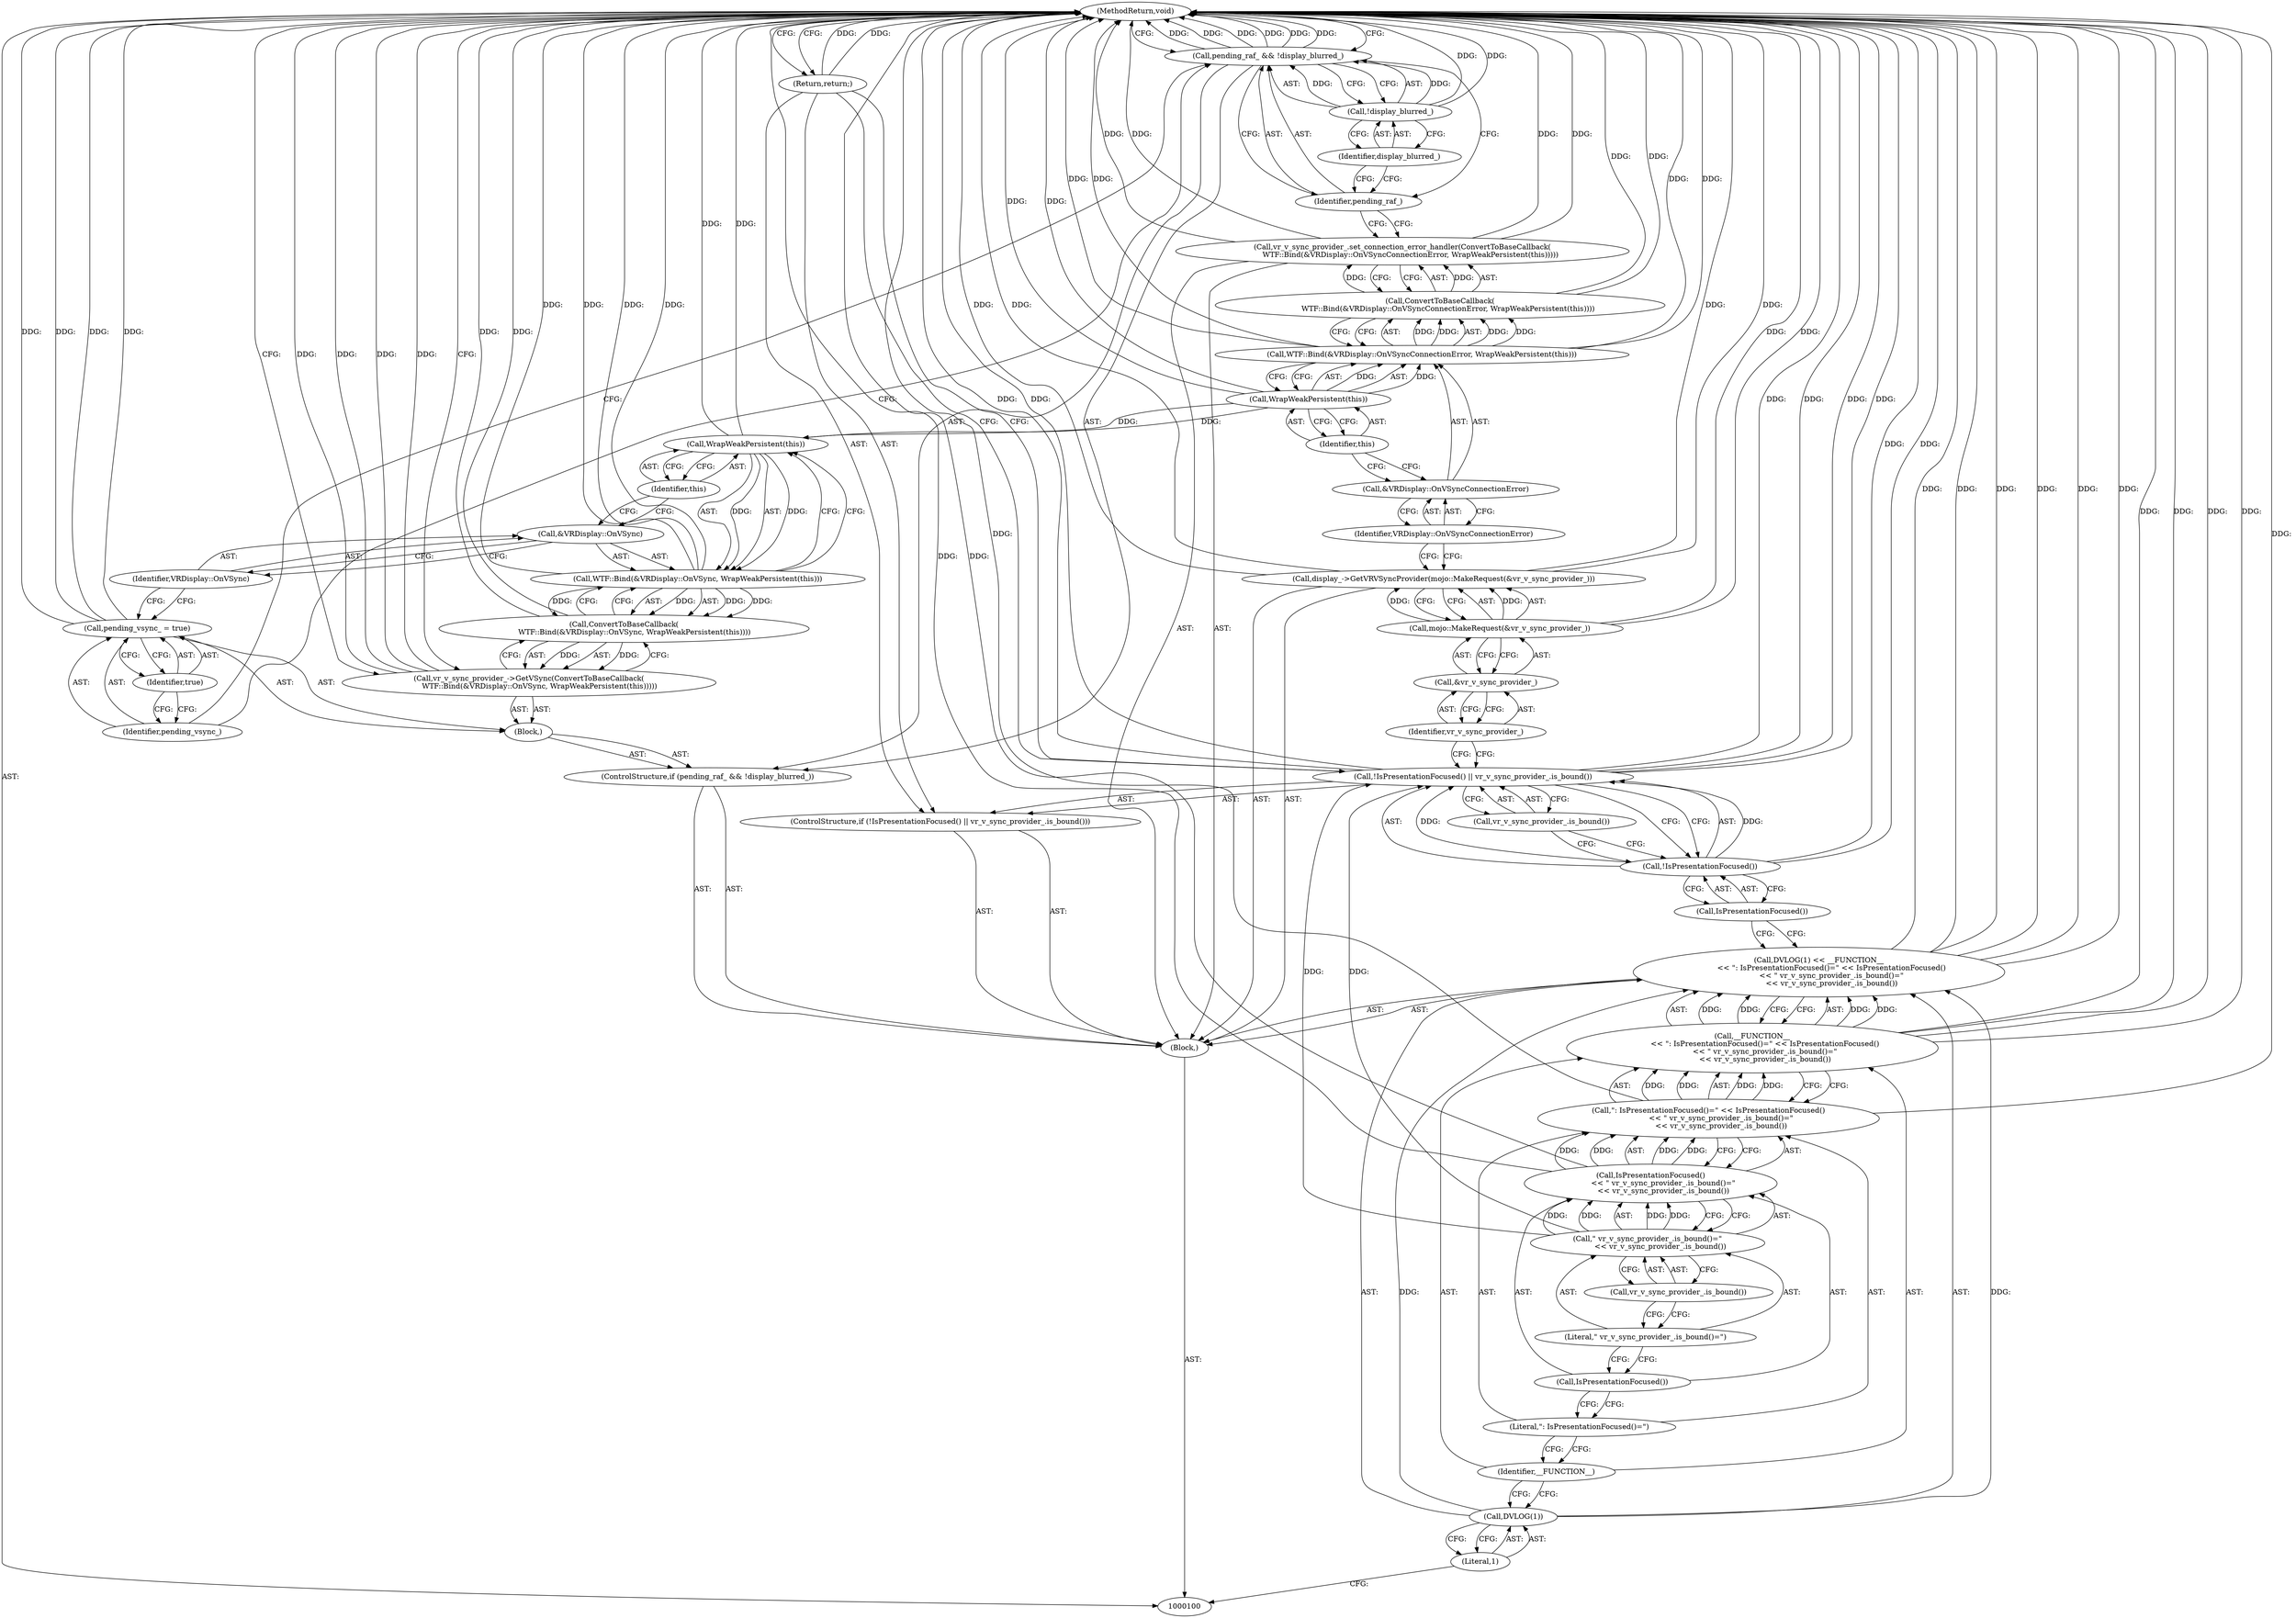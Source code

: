 digraph "1_Chrome_262e77a72493e36e8006aeeba1c7497a42ee5ad9_0" {
"1000147" [label="(MethodReturn,void)"];
"1000101" [label="(Block,)"];
"1000127" [label="(Call,&VRDisplay::OnVSyncConnectionError)"];
"1000128" [label="(Identifier,VRDisplay::OnVSyncConnectionError)"];
"1000129" [label="(Call,WrapWeakPersistent(this))"];
"1000126" [label="(Call,WTF::Bind(&VRDisplay::OnVSyncConnectionError, WrapWeakPersistent(this)))"];
"1000130" [label="(Identifier,this)"];
"1000131" [label="(ControlStructure,if (pending_raf_ && !display_blurred_))"];
"1000134" [label="(Call,!display_blurred_)"];
"1000135" [label="(Identifier,display_blurred_)"];
"1000136" [label="(Block,)"];
"1000132" [label="(Call,pending_raf_ && !display_blurred_)"];
"1000133" [label="(Identifier,pending_raf_)"];
"1000139" [label="(Identifier,true)"];
"1000137" [label="(Call,pending_vsync_ = true)"];
"1000138" [label="(Identifier,pending_vsync_)"];
"1000141" [label="(Call,ConvertToBaseCallback(\n         WTF::Bind(&VRDisplay::OnVSync, WrapWeakPersistent(this))))"];
"1000140" [label="(Call,vr_v_sync_provider_->GetVSync(ConvertToBaseCallback(\n         WTF::Bind(&VRDisplay::OnVSync, WrapWeakPersistent(this)))))"];
"1000143" [label="(Call,&VRDisplay::OnVSync)"];
"1000144" [label="(Identifier,VRDisplay::OnVSync)"];
"1000145" [label="(Call,WrapWeakPersistent(this))"];
"1000146" [label="(Identifier,this)"];
"1000142" [label="(Call,WTF::Bind(&VRDisplay::OnVSync, WrapWeakPersistent(this)))"];
"1000105" [label="(Call,__FUNCTION__\n           << \": IsPresentationFocused()=\" << IsPresentationFocused()\n           << \" vr_v_sync_provider_.is_bound()=\"\n           << vr_v_sync_provider_.is_bound())"];
"1000106" [label="(Identifier,__FUNCTION__)"];
"1000102" [label="(Call,DVLOG(1) << __FUNCTION__\n           << \": IsPresentationFocused()=\" << IsPresentationFocused()\n           << \" vr_v_sync_provider_.is_bound()=\"\n           << vr_v_sync_provider_.is_bound())"];
"1000103" [label="(Call,DVLOG(1))"];
"1000104" [label="(Literal,1)"];
"1000107" [label="(Call,\": IsPresentationFocused()=\" << IsPresentationFocused()\n           << \" vr_v_sync_provider_.is_bound()=\"\n           << vr_v_sync_provider_.is_bound())"];
"1000108" [label="(Literal,\": IsPresentationFocused()=\")"];
"1000109" [label="(Call,IsPresentationFocused()\n           << \" vr_v_sync_provider_.is_bound()=\"\n           << vr_v_sync_provider_.is_bound())"];
"1000110" [label="(Call,IsPresentationFocused())"];
"1000111" [label="(Call,\" vr_v_sync_provider_.is_bound()=\"\n           << vr_v_sync_provider_.is_bound())"];
"1000112" [label="(Literal,\" vr_v_sync_provider_.is_bound()=\")"];
"1000113" [label="(Call,vr_v_sync_provider_.is_bound())"];
"1000114" [label="(ControlStructure,if (!IsPresentationFocused() || vr_v_sync_provider_.is_bound()))"];
"1000118" [label="(Call,vr_v_sync_provider_.is_bound())"];
"1000115" [label="(Call,!IsPresentationFocused() || vr_v_sync_provider_.is_bound())"];
"1000116" [label="(Call,!IsPresentationFocused())"];
"1000117" [label="(Call,IsPresentationFocused())"];
"1000119" [label="(Return,return;)"];
"1000120" [label="(Call,display_->GetVRVSyncProvider(mojo::MakeRequest(&vr_v_sync_provider_)))"];
"1000121" [label="(Call,mojo::MakeRequest(&vr_v_sync_provider_))"];
"1000122" [label="(Call,&vr_v_sync_provider_)"];
"1000123" [label="(Identifier,vr_v_sync_provider_)"];
"1000124" [label="(Call,vr_v_sync_provider_.set_connection_error_handler(ConvertToBaseCallback(\n       WTF::Bind(&VRDisplay::OnVSyncConnectionError, WrapWeakPersistent(this)))))"];
"1000125" [label="(Call,ConvertToBaseCallback(\n       WTF::Bind(&VRDisplay::OnVSyncConnectionError, WrapWeakPersistent(this))))"];
"1000147" -> "1000100"  [label="AST: "];
"1000147" -> "1000119"  [label="CFG: "];
"1000147" -> "1000140"  [label="CFG: "];
"1000147" -> "1000132"  [label="CFG: "];
"1000116" -> "1000147"  [label="DDG: "];
"1000141" -> "1000147"  [label="DDG: "];
"1000124" -> "1000147"  [label="DDG: "];
"1000124" -> "1000147"  [label="DDG: "];
"1000105" -> "1000147"  [label="DDG: "];
"1000105" -> "1000147"  [label="DDG: "];
"1000102" -> "1000147"  [label="DDG: "];
"1000102" -> "1000147"  [label="DDG: "];
"1000102" -> "1000147"  [label="DDG: "];
"1000140" -> "1000147"  [label="DDG: "];
"1000140" -> "1000147"  [label="DDG: "];
"1000126" -> "1000147"  [label="DDG: "];
"1000126" -> "1000147"  [label="DDG: "];
"1000115" -> "1000147"  [label="DDG: "];
"1000115" -> "1000147"  [label="DDG: "];
"1000115" -> "1000147"  [label="DDG: "];
"1000137" -> "1000147"  [label="DDG: "];
"1000137" -> "1000147"  [label="DDG: "];
"1000145" -> "1000147"  [label="DDG: "];
"1000129" -> "1000147"  [label="DDG: "];
"1000125" -> "1000147"  [label="DDG: "];
"1000132" -> "1000147"  [label="DDG: "];
"1000132" -> "1000147"  [label="DDG: "];
"1000132" -> "1000147"  [label="DDG: "];
"1000120" -> "1000147"  [label="DDG: "];
"1000120" -> "1000147"  [label="DDG: "];
"1000134" -> "1000147"  [label="DDG: "];
"1000142" -> "1000147"  [label="DDG: "];
"1000142" -> "1000147"  [label="DDG: "];
"1000121" -> "1000147"  [label="DDG: "];
"1000109" -> "1000147"  [label="DDG: "];
"1000107" -> "1000147"  [label="DDG: "];
"1000119" -> "1000147"  [label="DDG: "];
"1000101" -> "1000100"  [label="AST: "];
"1000102" -> "1000101"  [label="AST: "];
"1000114" -> "1000101"  [label="AST: "];
"1000120" -> "1000101"  [label="AST: "];
"1000124" -> "1000101"  [label="AST: "];
"1000131" -> "1000101"  [label="AST: "];
"1000127" -> "1000126"  [label="AST: "];
"1000127" -> "1000128"  [label="CFG: "];
"1000128" -> "1000127"  [label="AST: "];
"1000130" -> "1000127"  [label="CFG: "];
"1000128" -> "1000127"  [label="AST: "];
"1000128" -> "1000120"  [label="CFG: "];
"1000127" -> "1000128"  [label="CFG: "];
"1000129" -> "1000126"  [label="AST: "];
"1000129" -> "1000130"  [label="CFG: "];
"1000130" -> "1000129"  [label="AST: "];
"1000126" -> "1000129"  [label="CFG: "];
"1000129" -> "1000147"  [label="DDG: "];
"1000129" -> "1000126"  [label="DDG: "];
"1000129" -> "1000145"  [label="DDG: "];
"1000126" -> "1000125"  [label="AST: "];
"1000126" -> "1000129"  [label="CFG: "];
"1000127" -> "1000126"  [label="AST: "];
"1000129" -> "1000126"  [label="AST: "];
"1000125" -> "1000126"  [label="CFG: "];
"1000126" -> "1000147"  [label="DDG: "];
"1000126" -> "1000147"  [label="DDG: "];
"1000126" -> "1000125"  [label="DDG: "];
"1000126" -> "1000125"  [label="DDG: "];
"1000129" -> "1000126"  [label="DDG: "];
"1000130" -> "1000129"  [label="AST: "];
"1000130" -> "1000127"  [label="CFG: "];
"1000129" -> "1000130"  [label="CFG: "];
"1000131" -> "1000101"  [label="AST: "];
"1000132" -> "1000131"  [label="AST: "];
"1000136" -> "1000131"  [label="AST: "];
"1000134" -> "1000132"  [label="AST: "];
"1000134" -> "1000135"  [label="CFG: "];
"1000135" -> "1000134"  [label="AST: "];
"1000132" -> "1000134"  [label="CFG: "];
"1000134" -> "1000147"  [label="DDG: "];
"1000134" -> "1000132"  [label="DDG: "];
"1000135" -> "1000134"  [label="AST: "];
"1000135" -> "1000133"  [label="CFG: "];
"1000134" -> "1000135"  [label="CFG: "];
"1000136" -> "1000131"  [label="AST: "];
"1000137" -> "1000136"  [label="AST: "];
"1000140" -> "1000136"  [label="AST: "];
"1000132" -> "1000131"  [label="AST: "];
"1000132" -> "1000133"  [label="CFG: "];
"1000132" -> "1000134"  [label="CFG: "];
"1000133" -> "1000132"  [label="AST: "];
"1000134" -> "1000132"  [label="AST: "];
"1000138" -> "1000132"  [label="CFG: "];
"1000147" -> "1000132"  [label="CFG: "];
"1000132" -> "1000147"  [label="DDG: "];
"1000132" -> "1000147"  [label="DDG: "];
"1000132" -> "1000147"  [label="DDG: "];
"1000134" -> "1000132"  [label="DDG: "];
"1000133" -> "1000132"  [label="AST: "];
"1000133" -> "1000124"  [label="CFG: "];
"1000135" -> "1000133"  [label="CFG: "];
"1000132" -> "1000133"  [label="CFG: "];
"1000139" -> "1000137"  [label="AST: "];
"1000139" -> "1000138"  [label="CFG: "];
"1000137" -> "1000139"  [label="CFG: "];
"1000137" -> "1000136"  [label="AST: "];
"1000137" -> "1000139"  [label="CFG: "];
"1000138" -> "1000137"  [label="AST: "];
"1000139" -> "1000137"  [label="AST: "];
"1000144" -> "1000137"  [label="CFG: "];
"1000137" -> "1000147"  [label="DDG: "];
"1000137" -> "1000147"  [label="DDG: "];
"1000138" -> "1000137"  [label="AST: "];
"1000138" -> "1000132"  [label="CFG: "];
"1000139" -> "1000138"  [label="CFG: "];
"1000141" -> "1000140"  [label="AST: "];
"1000141" -> "1000142"  [label="CFG: "];
"1000142" -> "1000141"  [label="AST: "];
"1000140" -> "1000141"  [label="CFG: "];
"1000141" -> "1000147"  [label="DDG: "];
"1000141" -> "1000140"  [label="DDG: "];
"1000142" -> "1000141"  [label="DDG: "];
"1000142" -> "1000141"  [label="DDG: "];
"1000140" -> "1000136"  [label="AST: "];
"1000140" -> "1000141"  [label="CFG: "];
"1000141" -> "1000140"  [label="AST: "];
"1000147" -> "1000140"  [label="CFG: "];
"1000140" -> "1000147"  [label="DDG: "];
"1000140" -> "1000147"  [label="DDG: "];
"1000141" -> "1000140"  [label="DDG: "];
"1000143" -> "1000142"  [label="AST: "];
"1000143" -> "1000144"  [label="CFG: "];
"1000144" -> "1000143"  [label="AST: "];
"1000146" -> "1000143"  [label="CFG: "];
"1000144" -> "1000143"  [label="AST: "];
"1000144" -> "1000137"  [label="CFG: "];
"1000143" -> "1000144"  [label="CFG: "];
"1000145" -> "1000142"  [label="AST: "];
"1000145" -> "1000146"  [label="CFG: "];
"1000146" -> "1000145"  [label="AST: "];
"1000142" -> "1000145"  [label="CFG: "];
"1000145" -> "1000147"  [label="DDG: "];
"1000145" -> "1000142"  [label="DDG: "];
"1000129" -> "1000145"  [label="DDG: "];
"1000146" -> "1000145"  [label="AST: "];
"1000146" -> "1000143"  [label="CFG: "];
"1000145" -> "1000146"  [label="CFG: "];
"1000142" -> "1000141"  [label="AST: "];
"1000142" -> "1000145"  [label="CFG: "];
"1000143" -> "1000142"  [label="AST: "];
"1000145" -> "1000142"  [label="AST: "];
"1000141" -> "1000142"  [label="CFG: "];
"1000142" -> "1000147"  [label="DDG: "];
"1000142" -> "1000147"  [label="DDG: "];
"1000142" -> "1000141"  [label="DDG: "];
"1000142" -> "1000141"  [label="DDG: "];
"1000145" -> "1000142"  [label="DDG: "];
"1000105" -> "1000102"  [label="AST: "];
"1000105" -> "1000107"  [label="CFG: "];
"1000106" -> "1000105"  [label="AST: "];
"1000107" -> "1000105"  [label="AST: "];
"1000102" -> "1000105"  [label="CFG: "];
"1000105" -> "1000147"  [label="DDG: "];
"1000105" -> "1000147"  [label="DDG: "];
"1000105" -> "1000102"  [label="DDG: "];
"1000105" -> "1000102"  [label="DDG: "];
"1000107" -> "1000105"  [label="DDG: "];
"1000107" -> "1000105"  [label="DDG: "];
"1000106" -> "1000105"  [label="AST: "];
"1000106" -> "1000103"  [label="CFG: "];
"1000108" -> "1000106"  [label="CFG: "];
"1000102" -> "1000101"  [label="AST: "];
"1000102" -> "1000105"  [label="CFG: "];
"1000103" -> "1000102"  [label="AST: "];
"1000105" -> "1000102"  [label="AST: "];
"1000117" -> "1000102"  [label="CFG: "];
"1000102" -> "1000147"  [label="DDG: "];
"1000102" -> "1000147"  [label="DDG: "];
"1000102" -> "1000147"  [label="DDG: "];
"1000103" -> "1000102"  [label="DDG: "];
"1000105" -> "1000102"  [label="DDG: "];
"1000105" -> "1000102"  [label="DDG: "];
"1000103" -> "1000102"  [label="AST: "];
"1000103" -> "1000104"  [label="CFG: "];
"1000104" -> "1000103"  [label="AST: "];
"1000106" -> "1000103"  [label="CFG: "];
"1000103" -> "1000102"  [label="DDG: "];
"1000104" -> "1000103"  [label="AST: "];
"1000104" -> "1000100"  [label="CFG: "];
"1000103" -> "1000104"  [label="CFG: "];
"1000107" -> "1000105"  [label="AST: "];
"1000107" -> "1000109"  [label="CFG: "];
"1000108" -> "1000107"  [label="AST: "];
"1000109" -> "1000107"  [label="AST: "];
"1000105" -> "1000107"  [label="CFG: "];
"1000107" -> "1000147"  [label="DDG: "];
"1000107" -> "1000105"  [label="DDG: "];
"1000107" -> "1000105"  [label="DDG: "];
"1000109" -> "1000107"  [label="DDG: "];
"1000109" -> "1000107"  [label="DDG: "];
"1000108" -> "1000107"  [label="AST: "];
"1000108" -> "1000106"  [label="CFG: "];
"1000110" -> "1000108"  [label="CFG: "];
"1000109" -> "1000107"  [label="AST: "];
"1000109" -> "1000111"  [label="CFG: "];
"1000110" -> "1000109"  [label="AST: "];
"1000111" -> "1000109"  [label="AST: "];
"1000107" -> "1000109"  [label="CFG: "];
"1000109" -> "1000147"  [label="DDG: "];
"1000109" -> "1000107"  [label="DDG: "];
"1000109" -> "1000107"  [label="DDG: "];
"1000111" -> "1000109"  [label="DDG: "];
"1000111" -> "1000109"  [label="DDG: "];
"1000110" -> "1000109"  [label="AST: "];
"1000110" -> "1000108"  [label="CFG: "];
"1000112" -> "1000110"  [label="CFG: "];
"1000111" -> "1000109"  [label="AST: "];
"1000111" -> "1000113"  [label="CFG: "];
"1000112" -> "1000111"  [label="AST: "];
"1000113" -> "1000111"  [label="AST: "];
"1000109" -> "1000111"  [label="CFG: "];
"1000111" -> "1000109"  [label="DDG: "];
"1000111" -> "1000109"  [label="DDG: "];
"1000111" -> "1000115"  [label="DDG: "];
"1000112" -> "1000111"  [label="AST: "];
"1000112" -> "1000110"  [label="CFG: "];
"1000113" -> "1000112"  [label="CFG: "];
"1000113" -> "1000111"  [label="AST: "];
"1000113" -> "1000112"  [label="CFG: "];
"1000111" -> "1000113"  [label="CFG: "];
"1000114" -> "1000101"  [label="AST: "];
"1000115" -> "1000114"  [label="AST: "];
"1000119" -> "1000114"  [label="AST: "];
"1000118" -> "1000115"  [label="AST: "];
"1000118" -> "1000116"  [label="CFG: "];
"1000115" -> "1000118"  [label="CFG: "];
"1000115" -> "1000114"  [label="AST: "];
"1000115" -> "1000116"  [label="CFG: "];
"1000115" -> "1000118"  [label="CFG: "];
"1000116" -> "1000115"  [label="AST: "];
"1000118" -> "1000115"  [label="AST: "];
"1000119" -> "1000115"  [label="CFG: "];
"1000123" -> "1000115"  [label="CFG: "];
"1000115" -> "1000147"  [label="DDG: "];
"1000115" -> "1000147"  [label="DDG: "];
"1000115" -> "1000147"  [label="DDG: "];
"1000116" -> "1000115"  [label="DDG: "];
"1000111" -> "1000115"  [label="DDG: "];
"1000116" -> "1000115"  [label="AST: "];
"1000116" -> "1000117"  [label="CFG: "];
"1000117" -> "1000116"  [label="AST: "];
"1000118" -> "1000116"  [label="CFG: "];
"1000115" -> "1000116"  [label="CFG: "];
"1000116" -> "1000147"  [label="DDG: "];
"1000116" -> "1000115"  [label="DDG: "];
"1000117" -> "1000116"  [label="AST: "];
"1000117" -> "1000102"  [label="CFG: "];
"1000116" -> "1000117"  [label="CFG: "];
"1000119" -> "1000114"  [label="AST: "];
"1000119" -> "1000115"  [label="CFG: "];
"1000147" -> "1000119"  [label="CFG: "];
"1000119" -> "1000147"  [label="DDG: "];
"1000120" -> "1000101"  [label="AST: "];
"1000120" -> "1000121"  [label="CFG: "];
"1000121" -> "1000120"  [label="AST: "];
"1000128" -> "1000120"  [label="CFG: "];
"1000120" -> "1000147"  [label="DDG: "];
"1000120" -> "1000147"  [label="DDG: "];
"1000121" -> "1000120"  [label="DDG: "];
"1000121" -> "1000120"  [label="AST: "];
"1000121" -> "1000122"  [label="CFG: "];
"1000122" -> "1000121"  [label="AST: "];
"1000120" -> "1000121"  [label="CFG: "];
"1000121" -> "1000147"  [label="DDG: "];
"1000121" -> "1000120"  [label="DDG: "];
"1000122" -> "1000121"  [label="AST: "];
"1000122" -> "1000123"  [label="CFG: "];
"1000123" -> "1000122"  [label="AST: "];
"1000121" -> "1000122"  [label="CFG: "];
"1000123" -> "1000122"  [label="AST: "];
"1000123" -> "1000115"  [label="CFG: "];
"1000122" -> "1000123"  [label="CFG: "];
"1000124" -> "1000101"  [label="AST: "];
"1000124" -> "1000125"  [label="CFG: "];
"1000125" -> "1000124"  [label="AST: "];
"1000133" -> "1000124"  [label="CFG: "];
"1000124" -> "1000147"  [label="DDG: "];
"1000124" -> "1000147"  [label="DDG: "];
"1000125" -> "1000124"  [label="DDG: "];
"1000125" -> "1000124"  [label="AST: "];
"1000125" -> "1000126"  [label="CFG: "];
"1000126" -> "1000125"  [label="AST: "];
"1000124" -> "1000125"  [label="CFG: "];
"1000125" -> "1000147"  [label="DDG: "];
"1000125" -> "1000124"  [label="DDG: "];
"1000126" -> "1000125"  [label="DDG: "];
"1000126" -> "1000125"  [label="DDG: "];
}
